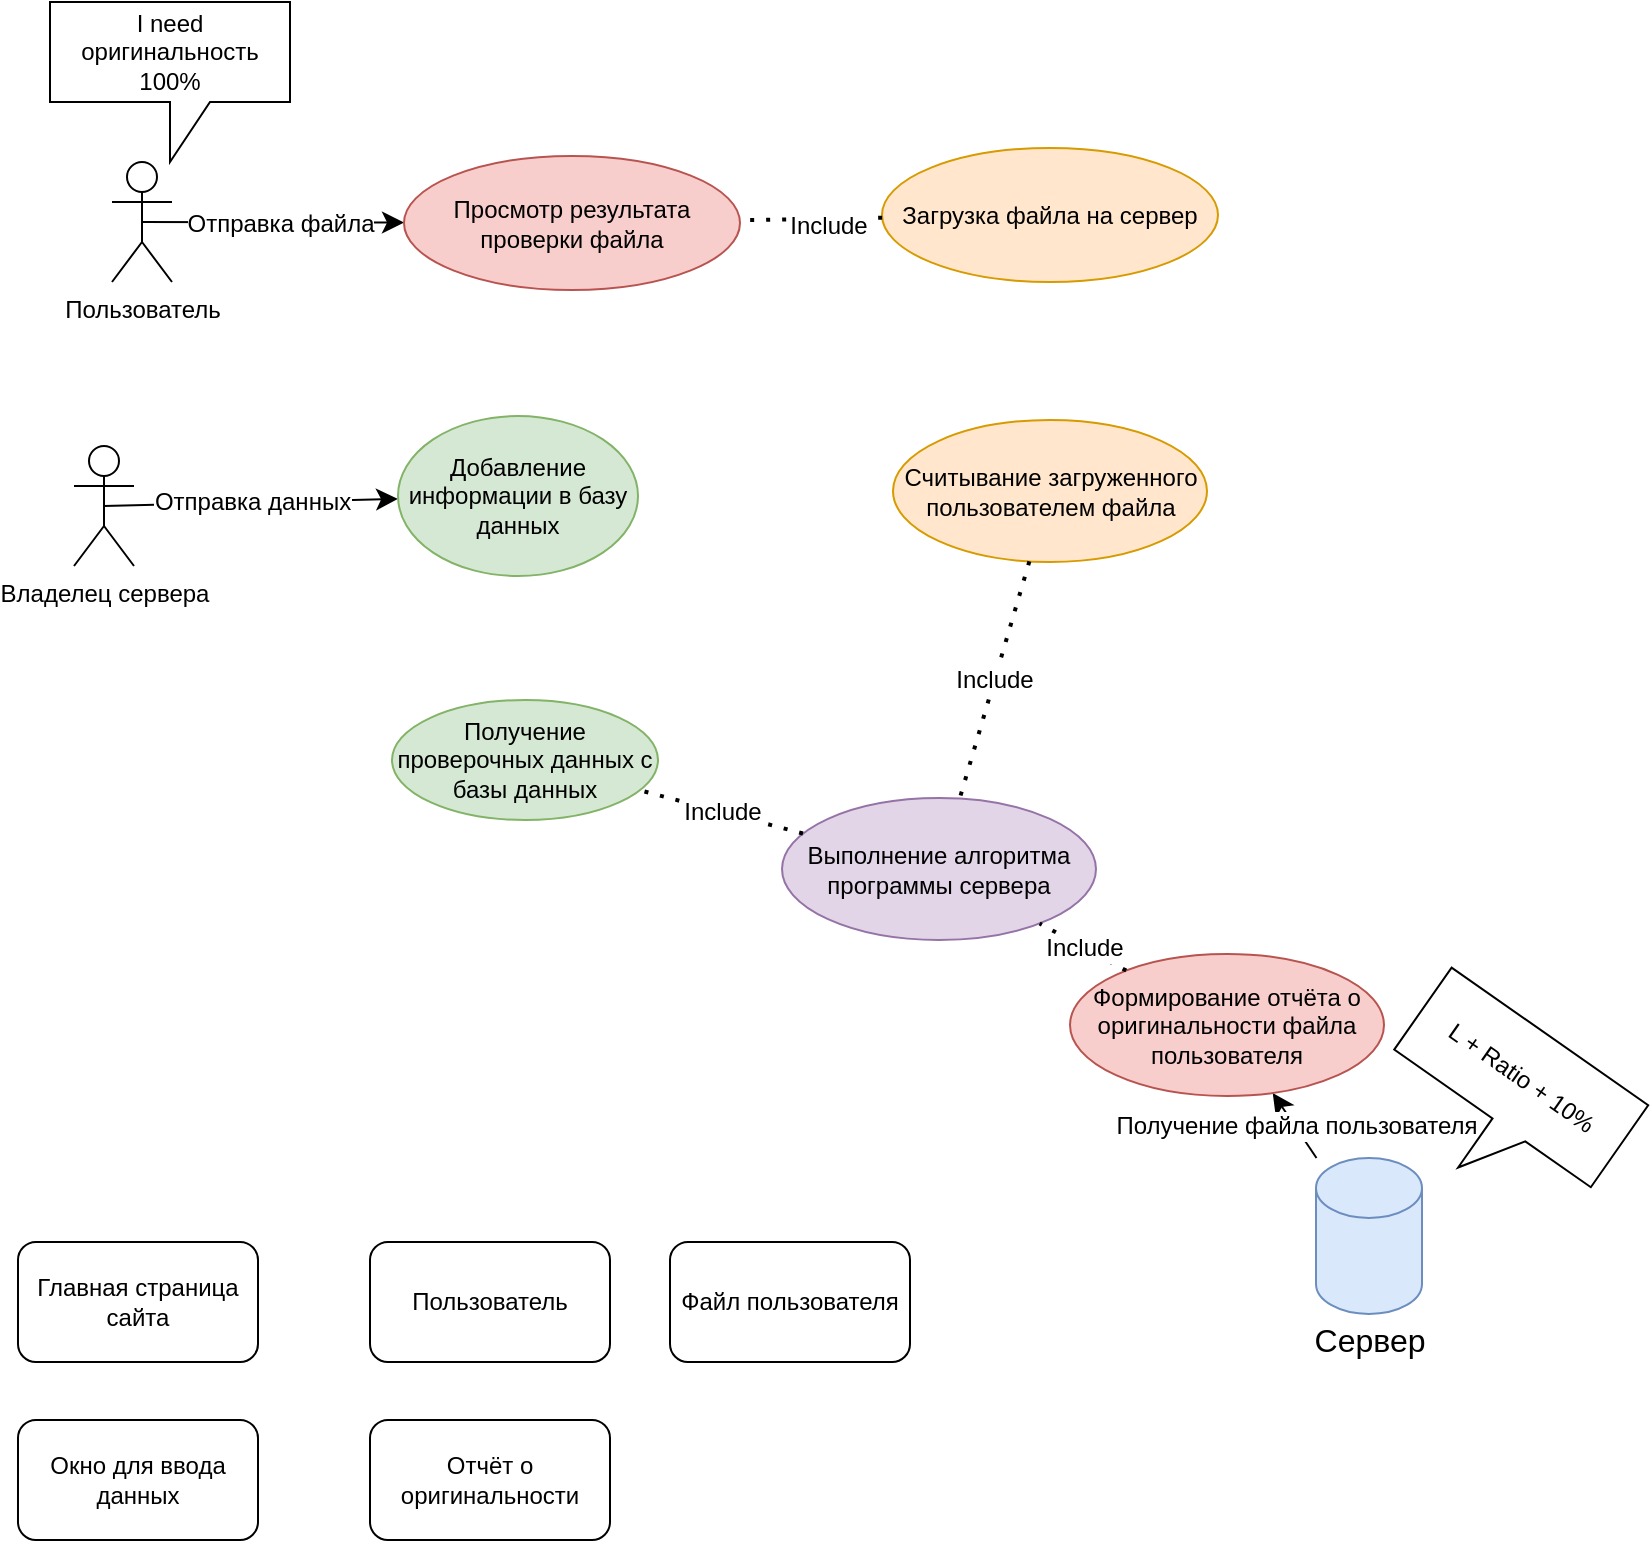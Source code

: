 <mxfile version="24.0.1" type="github">
  <diagram name="Страница — 1" id="qo7mLrB6tLQQB5oeiX6B">
    <mxGraphModel dx="1834" dy="1182" grid="0" gridSize="10" guides="1" tooltips="1" connect="1" arrows="1" fold="1" page="0" pageScale="1" pageWidth="827" pageHeight="1169" math="0" shadow="0">
      <root>
        <mxCell id="0" />
        <mxCell id="1" parent="0" />
        <mxCell id="s-Eo4vCzc_3h1zsL-8KX-22" style="edgeStyle=none;curved=1;rounded=0;orthogonalLoop=1;jettySize=auto;html=1;exitX=0.5;exitY=0.5;exitDx=0;exitDy=0;exitPerimeter=0;fontSize=12;startSize=8;endSize=8;" parent="1" source="s-Eo4vCzc_3h1zsL-8KX-1" target="s-Eo4vCzc_3h1zsL-8KX-24" edge="1">
          <mxGeometry relative="1" as="geometry">
            <mxPoint x="159" y="43" as="targetPoint" />
          </mxGeometry>
        </mxCell>
        <mxCell id="s-Eo4vCzc_3h1zsL-8KX-40" value="Отправка файла" style="edgeLabel;html=1;align=center;verticalAlign=middle;resizable=0;points=[];;fontSize=12;" parent="s-Eo4vCzc_3h1zsL-8KX-22" vertex="1" connectable="0">
          <mxGeometry x="0.057" y="-1" relative="1" as="geometry">
            <mxPoint as="offset" />
          </mxGeometry>
        </mxCell>
        <mxCell id="s-Eo4vCzc_3h1zsL-8KX-1" value="Пользователь" style="shape=umlActor;verticalLabelPosition=bottom;verticalAlign=top;html=1;outlineConnect=0;rotation=0;" parent="1" vertex="1">
          <mxGeometry x="-49" y="9" width="30" height="60" as="geometry" />
        </mxCell>
        <mxCell id="s-Eo4vCzc_3h1zsL-8KX-4" value="Загрузка файла на сервер" style="ellipse;whiteSpace=wrap;html=1;fillColor=#ffe6cc;strokeColor=#d79b00;" parent="1" vertex="1">
          <mxGeometry x="336" y="2" width="168" height="67" as="geometry" />
        </mxCell>
        <mxCell id="s-Eo4vCzc_3h1zsL-8KX-5" value="" style="shape=cylinder3;whiteSpace=wrap;html=1;boundedLbl=1;backgroundOutline=1;size=15;fillColor=#dae8fc;strokeColor=#6c8ebf;" parent="1" vertex="1">
          <mxGeometry x="553" y="507" width="53" height="78" as="geometry" />
        </mxCell>
        <mxCell id="s-Eo4vCzc_3h1zsL-8KX-6" value="Сервер" style="text;html=1;align=center;verticalAlign=middle;whiteSpace=wrap;rounded=0;;fontSize=16;" parent="1" vertex="1">
          <mxGeometry x="549.5" y="583" width="60" height="30" as="geometry" />
        </mxCell>
        <mxCell id="s-Eo4vCzc_3h1zsL-8KX-9" style="edgeStyle=none;curved=1;rounded=0;orthogonalLoop=1;jettySize=auto;html=1;exitX=0.5;exitY=0.5;exitDx=0;exitDy=0;exitPerimeter=0;fontSize=12;startSize=8;endSize=8;" parent="1" source="s-Eo4vCzc_3h1zsL-8KX-7" target="s-Eo4vCzc_3h1zsL-8KX-8" edge="1">
          <mxGeometry relative="1" as="geometry" />
        </mxCell>
        <mxCell id="s-Eo4vCzc_3h1zsL-8KX-10" value="Отправка данных" style="edgeLabel;html=1;align=center;verticalAlign=middle;resizable=0;points=[];;fontSize=12;" parent="s-Eo4vCzc_3h1zsL-8KX-9" vertex="1" connectable="0">
          <mxGeometry relative="1" as="geometry">
            <mxPoint as="offset" />
          </mxGeometry>
        </mxCell>
        <mxCell id="s-Eo4vCzc_3h1zsL-8KX-7" value="Владелец сервера" style="shape=umlActor;verticalLabelPosition=bottom;verticalAlign=top;html=1;outlineConnect=0;" parent="1" vertex="1">
          <mxGeometry x="-68" y="151" width="30" height="60" as="geometry" />
        </mxCell>
        <mxCell id="s-Eo4vCzc_3h1zsL-8KX-8" value="Добавление информации в базу данных" style="ellipse;whiteSpace=wrap;html=1;fillColor=#d5e8d4;strokeColor=#82b366;" parent="1" vertex="1">
          <mxGeometry x="94" y="136" width="120" height="80" as="geometry" />
        </mxCell>
        <mxCell id="s-Eo4vCzc_3h1zsL-8KX-23" value="" style="endArrow=none;dashed=1;html=1;dashPattern=1 3;strokeWidth=2;rounded=0;fontSize=12;startSize=8;endSize=8;" parent="1" source="s-Eo4vCzc_3h1zsL-8KX-4" target="s-Eo4vCzc_3h1zsL-8KX-24" edge="1">
          <mxGeometry width="50" height="50" relative="1" as="geometry">
            <mxPoint x="276" y="76" as="sourcePoint" />
            <mxPoint x="328" y="48" as="targetPoint" />
          </mxGeometry>
        </mxCell>
        <mxCell id="s-Eo4vCzc_3h1zsL-8KX-26" value="Include" style="edgeLabel;html=1;align=center;verticalAlign=middle;resizable=0;points=[];;fontSize=12;" parent="s-Eo4vCzc_3h1zsL-8KX-23" vertex="1" connectable="0">
          <mxGeometry x="-0.234" y="3" relative="1" as="geometry">
            <mxPoint as="offset" />
          </mxGeometry>
        </mxCell>
        <mxCell id="s-Eo4vCzc_3h1zsL-8KX-24" value="Просмотр результата проверки файла" style="ellipse;whiteSpace=wrap;html=1;fillColor=#f8cecc;strokeColor=#b85450;" parent="1" vertex="1">
          <mxGeometry x="97" y="6" width="168" height="67" as="geometry" />
        </mxCell>
        <mxCell id="s-Eo4vCzc_3h1zsL-8KX-27" value="Считывание загруженного пользователем файла" style="ellipse;whiteSpace=wrap;html=1;fillColor=#ffe6cc;strokeColor=#d79b00;" parent="1" vertex="1">
          <mxGeometry x="341.5" y="138" width="157" height="71" as="geometry" />
        </mxCell>
        <mxCell id="s-Eo4vCzc_3h1zsL-8KX-28" value="" style="endArrow=classic;html=1;rounded=0;fontSize=12;startSize=8;endSize=8;" parent="1" source="s-Eo4vCzc_3h1zsL-8KX-5" target="s-Eo4vCzc_3h1zsL-8KX-32" edge="1">
          <mxGeometry width="50" height="50" relative="1" as="geometry">
            <mxPoint x="249" y="336" as="sourcePoint" />
            <mxPoint x="299" y="286" as="targetPoint" />
          </mxGeometry>
        </mxCell>
        <mxCell id="s-Eo4vCzc_3h1zsL-8KX-41" value="Получение файла пользователя" style="edgeLabel;html=1;align=center;verticalAlign=middle;resizable=0;points=[];;fontSize=12;" parent="s-Eo4vCzc_3h1zsL-8KX-28" vertex="1" connectable="0">
          <mxGeometry relative="1" as="geometry">
            <mxPoint as="offset" />
          </mxGeometry>
        </mxCell>
        <mxCell id="s-Eo4vCzc_3h1zsL-8KX-29" value="I need оригинальность 100%" style="shape=callout;whiteSpace=wrap;html=1;perimeter=calloutPerimeter;" parent="1" vertex="1">
          <mxGeometry x="-80" y="-71" width="120" height="80" as="geometry" />
        </mxCell>
        <mxCell id="s-Eo4vCzc_3h1zsL-8KX-30" value="L + Ratio + 10%" style="shape=callout;whiteSpace=wrap;html=1;perimeter=calloutPerimeter;rotation=35;" parent="1" vertex="1">
          <mxGeometry x="587" y="439" width="120" height="80" as="geometry" />
        </mxCell>
        <mxCell id="s-Eo4vCzc_3h1zsL-8KX-31" value="Выполнение алгоритма программы сервера" style="ellipse;whiteSpace=wrap;html=1;fillColor=#e1d5e7;strokeColor=#9673a6;" parent="1" vertex="1">
          <mxGeometry x="286" y="327" width="157" height="71" as="geometry" />
        </mxCell>
        <mxCell id="s-Eo4vCzc_3h1zsL-8KX-32" value="Формирование отчёта о оригинальности файла пользователя" style="ellipse;whiteSpace=wrap;html=1;fillColor=#f8cecc;strokeColor=#b85450;" parent="1" vertex="1">
          <mxGeometry x="430" y="405" width="157" height="71" as="geometry" />
        </mxCell>
        <mxCell id="s-Eo4vCzc_3h1zsL-8KX-33" value="" style="endArrow=none;dashed=1;html=1;dashPattern=1 3;strokeWidth=2;rounded=0;fontSize=12;startSize=8;endSize=8;" parent="1" source="s-Eo4vCzc_3h1zsL-8KX-32" target="s-Eo4vCzc_3h1zsL-8KX-31" edge="1">
          <mxGeometry width="50" height="50" relative="1" as="geometry">
            <mxPoint x="267" y="352" as="sourcePoint" />
            <mxPoint x="196" y="353" as="targetPoint" />
          </mxGeometry>
        </mxCell>
        <mxCell id="s-Eo4vCzc_3h1zsL-8KX-34" value="Include" style="edgeLabel;html=1;align=center;verticalAlign=middle;resizable=0;points=[];;fontSize=12;" parent="s-Eo4vCzc_3h1zsL-8KX-33" vertex="1" connectable="0">
          <mxGeometry relative="1" as="geometry">
            <mxPoint as="offset" />
          </mxGeometry>
        </mxCell>
        <mxCell id="s-Eo4vCzc_3h1zsL-8KX-35" value="" style="endArrow=none;dashed=1;html=1;dashPattern=1 3;strokeWidth=2;rounded=0;fontSize=12;startSize=8;endSize=8;" parent="1" source="s-Eo4vCzc_3h1zsL-8KX-27" target="s-Eo4vCzc_3h1zsL-8KX-31" edge="1">
          <mxGeometry width="50" height="50" relative="1" as="geometry">
            <mxPoint x="263" y="457" as="sourcePoint" />
            <mxPoint x="188" y="459" as="targetPoint" />
          </mxGeometry>
        </mxCell>
        <mxCell id="s-Eo4vCzc_3h1zsL-8KX-36" value="Include" style="edgeLabel;html=1;align=center;verticalAlign=middle;resizable=0;points=[];;fontSize=12;" parent="s-Eo4vCzc_3h1zsL-8KX-35" vertex="1" connectable="0">
          <mxGeometry relative="1" as="geometry">
            <mxPoint as="offset" />
          </mxGeometry>
        </mxCell>
        <mxCell id="s-Eo4vCzc_3h1zsL-8KX-37" value="Получение проверочных данных с базы данных" style="ellipse;whiteSpace=wrap;html=1;fillColor=#d5e8d4;strokeColor=#82b366;" parent="1" vertex="1">
          <mxGeometry x="91" y="278" width="133" height="60" as="geometry" />
        </mxCell>
        <mxCell id="s-Eo4vCzc_3h1zsL-8KX-38" value="" style="endArrow=none;dashed=1;html=1;dashPattern=1 3;strokeWidth=2;rounded=0;fontSize=12;startSize=8;endSize=8;" parent="1" source="s-Eo4vCzc_3h1zsL-8KX-31" target="s-Eo4vCzc_3h1zsL-8KX-37" edge="1">
          <mxGeometry width="50" height="50" relative="1" as="geometry">
            <mxPoint x="367" y="578" as="sourcePoint" />
            <mxPoint x="366" y="545" as="targetPoint" />
          </mxGeometry>
        </mxCell>
        <mxCell id="s-Eo4vCzc_3h1zsL-8KX-39" value="Include" style="edgeLabel;html=1;align=center;verticalAlign=middle;resizable=0;points=[];;fontSize=12;" parent="s-Eo4vCzc_3h1zsL-8KX-38" vertex="1" connectable="0">
          <mxGeometry relative="1" as="geometry">
            <mxPoint as="offset" />
          </mxGeometry>
        </mxCell>
        <mxCell id="QdrqY9TWEt0A4qvZ5lYN-1" value="Главная страница сайта" style="rounded=1;whiteSpace=wrap;html=1;" vertex="1" parent="1">
          <mxGeometry x="-96" y="549" width="120" height="60" as="geometry" />
        </mxCell>
        <mxCell id="QdrqY9TWEt0A4qvZ5lYN-2" value="Пользователь" style="rounded=1;whiteSpace=wrap;html=1;" vertex="1" parent="1">
          <mxGeometry x="80" y="549" width="120" height="60" as="geometry" />
        </mxCell>
        <mxCell id="QdrqY9TWEt0A4qvZ5lYN-3" value="Окно для ввода данных" style="rounded=1;whiteSpace=wrap;html=1;" vertex="1" parent="1">
          <mxGeometry x="-96" y="638" width="120" height="60" as="geometry" />
        </mxCell>
        <mxCell id="QdrqY9TWEt0A4qvZ5lYN-4" value="Отчёт о оригинальности" style="rounded=1;whiteSpace=wrap;html=1;" vertex="1" parent="1">
          <mxGeometry x="80" y="638" width="120" height="60" as="geometry" />
        </mxCell>
        <mxCell id="QdrqY9TWEt0A4qvZ5lYN-5" value="Файл пользователя" style="rounded=1;whiteSpace=wrap;html=1;" vertex="1" parent="1">
          <mxGeometry x="230" y="549" width="120" height="60" as="geometry" />
        </mxCell>
      </root>
    </mxGraphModel>
  </diagram>
</mxfile>
